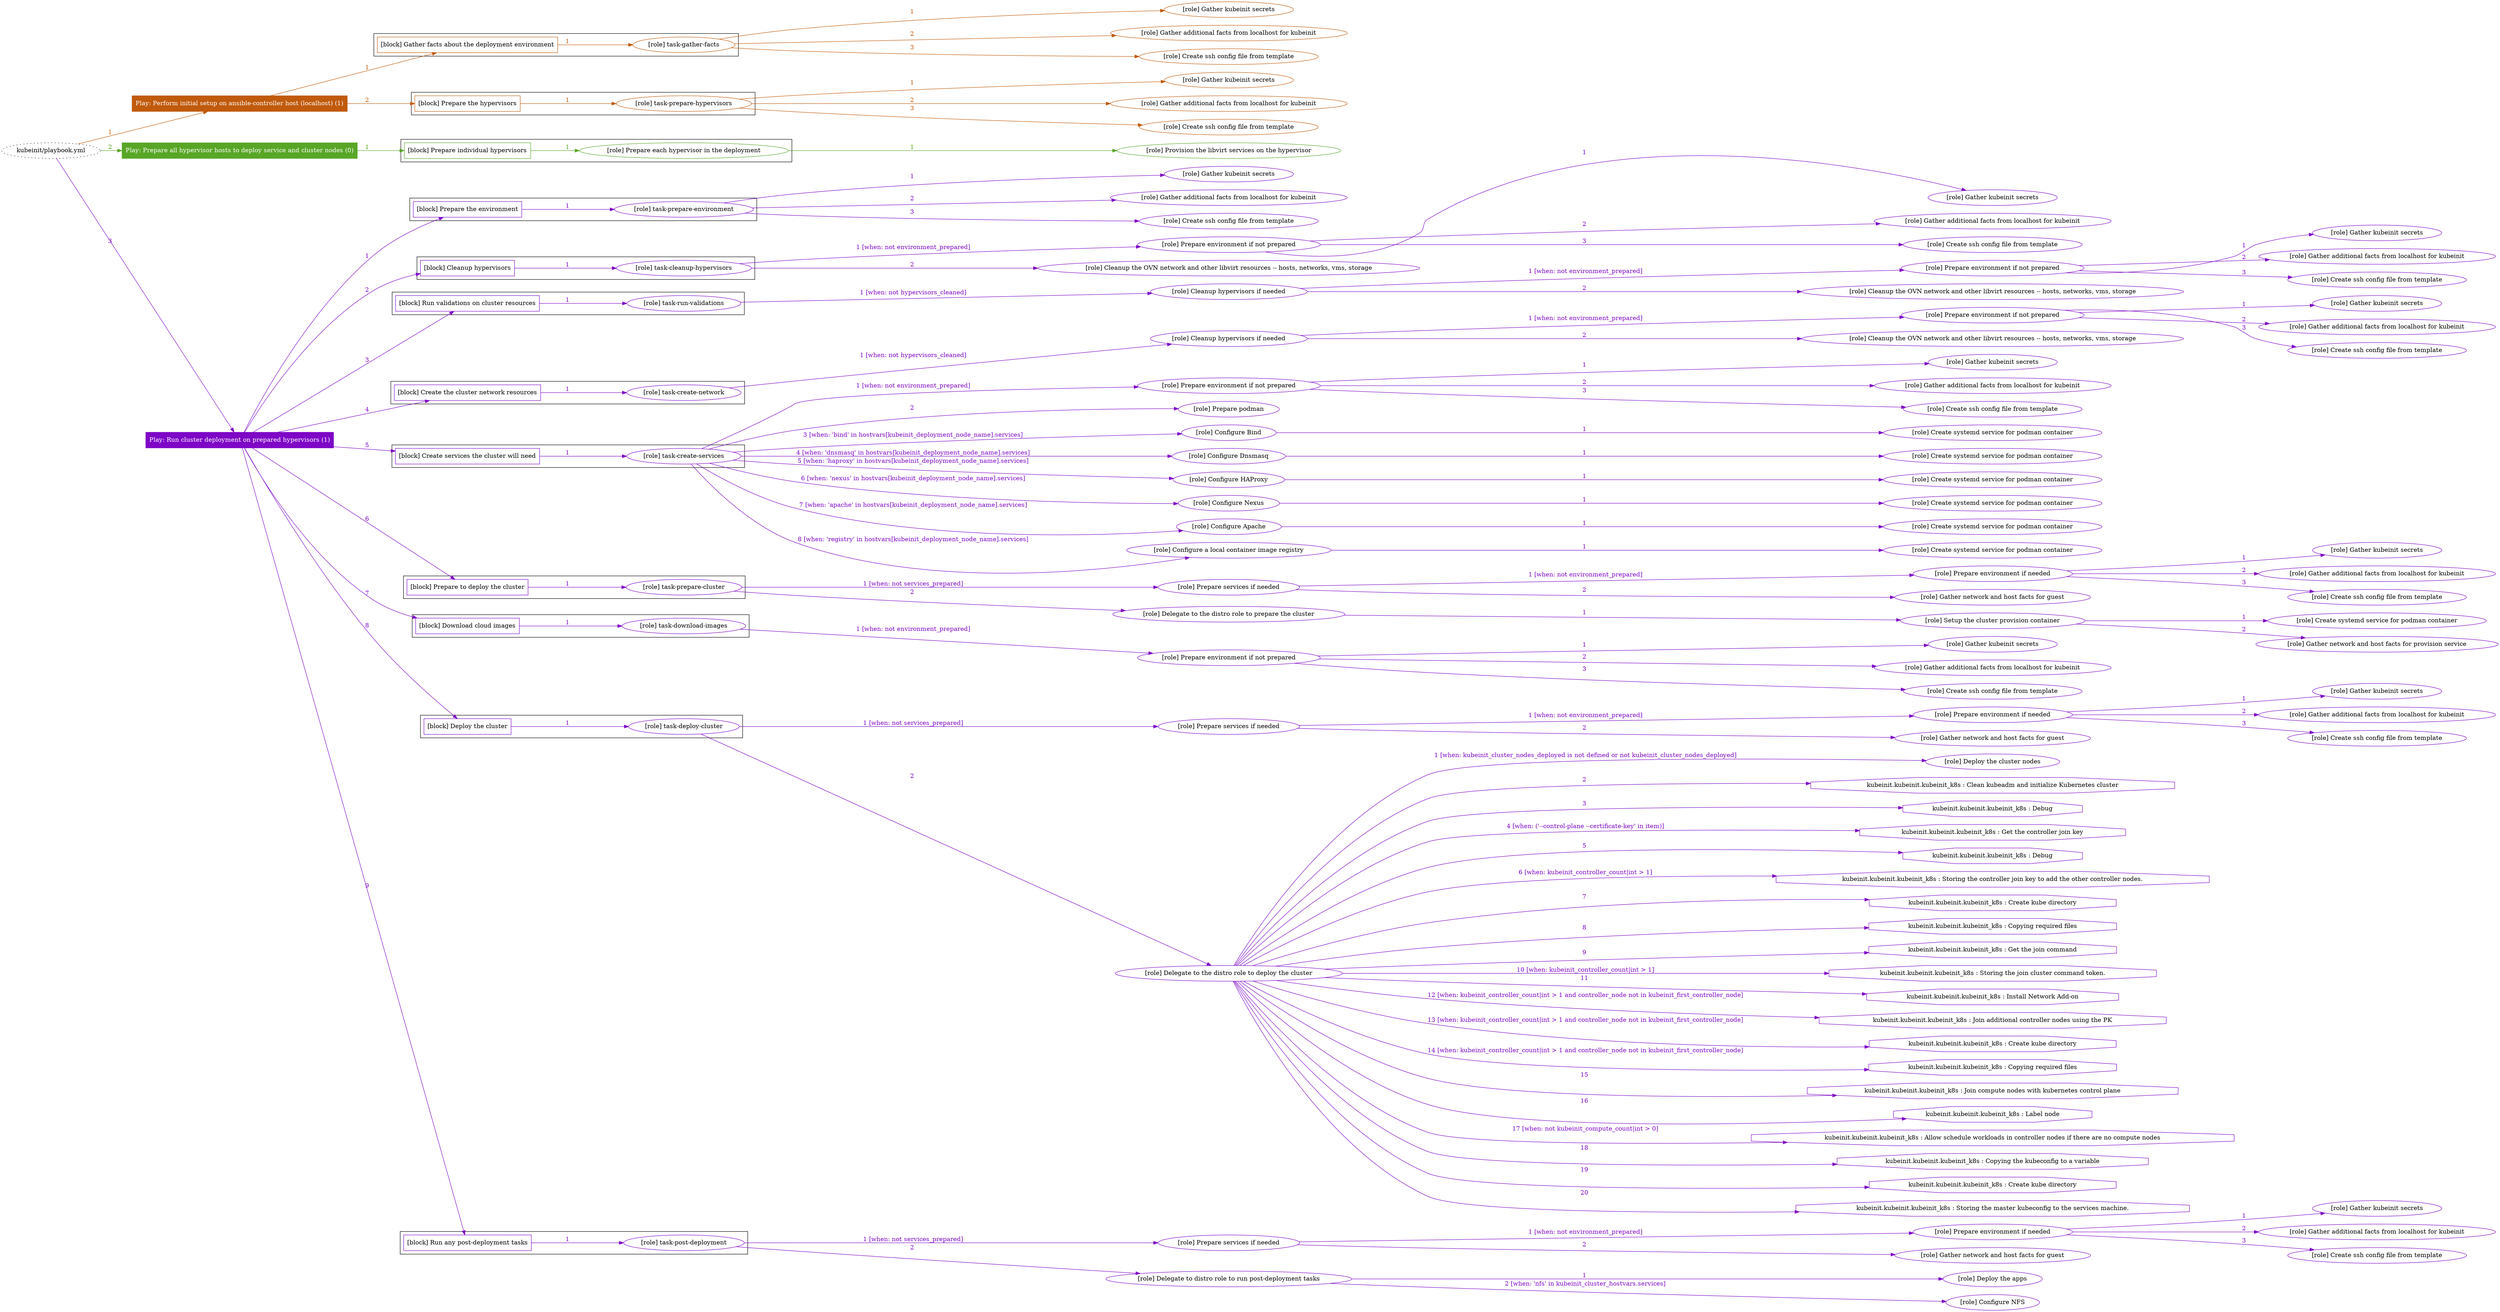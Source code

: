 digraph {
	graph [concentrate=true ordering=in rankdir=LR ratio=fill]
	edge [esep=5 sep=10]
	"kubeinit/playbook.yml" [URL="/home/runner/work/kubeinit/kubeinit/kubeinit/playbook.yml" id=playbook_2a1f2ee9 style=dotted]
	play_9bd5fade [label="Play: Perform initial setup on ansible-controller host (localhost) (1)" URL="/home/runner/work/kubeinit/kubeinit/kubeinit/playbook.yml" color="#c05a0c" fontcolor="#ffffff" id=play_9bd5fade shape=box style=filled tooltip=localhost]
	"kubeinit/playbook.yml" -> play_9bd5fade [label="1 " color="#c05a0c" fontcolor="#c05a0c" id=edge_1d83a72b labeltooltip="1 " tooltip="1 "]
	subgraph "Gather kubeinit secrets" {
		role_1fa1e214 [label="[role] Gather kubeinit secrets" URL="/home/runner/.ansible/collections/ansible_collections/kubeinit/kubeinit/roles/kubeinit_prepare/tasks/gather_kubeinit_facts.yml" color="#c05a0c" id=role_1fa1e214 tooltip="Gather kubeinit secrets"]
	}
	subgraph "Gather additional facts from localhost for kubeinit" {
		role_03d17757 [label="[role] Gather additional facts from localhost for kubeinit" URL="/home/runner/.ansible/collections/ansible_collections/kubeinit/kubeinit/roles/kubeinit_prepare/tasks/gather_kubeinit_facts.yml" color="#c05a0c" id=role_03d17757 tooltip="Gather additional facts from localhost for kubeinit"]
	}
	subgraph "Create ssh config file from template" {
		role_3ecef830 [label="[role] Create ssh config file from template" URL="/home/runner/.ansible/collections/ansible_collections/kubeinit/kubeinit/roles/kubeinit_prepare/tasks/gather_kubeinit_facts.yml" color="#c05a0c" id=role_3ecef830 tooltip="Create ssh config file from template"]
	}
	subgraph "task-gather-facts" {
		role_3de3bbf5 [label="[role] task-gather-facts" URL="/home/runner/work/kubeinit/kubeinit/kubeinit/playbook.yml" color="#c05a0c" id=role_3de3bbf5 tooltip="task-gather-facts"]
		role_3de3bbf5 -> role_1fa1e214 [label="1 " color="#c05a0c" fontcolor="#c05a0c" id=edge_a5e2cdb4 labeltooltip="1 " tooltip="1 "]
		role_3de3bbf5 -> role_03d17757 [label="2 " color="#c05a0c" fontcolor="#c05a0c" id=edge_c7271ce8 labeltooltip="2 " tooltip="2 "]
		role_3de3bbf5 -> role_3ecef830 [label="3 " color="#c05a0c" fontcolor="#c05a0c" id=edge_7dc21023 labeltooltip="3 " tooltip="3 "]
	}
	subgraph "Gather kubeinit secrets" {
		role_0fea644f [label="[role] Gather kubeinit secrets" URL="/home/runner/.ansible/collections/ansible_collections/kubeinit/kubeinit/roles/kubeinit_prepare/tasks/gather_kubeinit_facts.yml" color="#c05a0c" id=role_0fea644f tooltip="Gather kubeinit secrets"]
	}
	subgraph "Gather additional facts from localhost for kubeinit" {
		role_5b9ea718 [label="[role] Gather additional facts from localhost for kubeinit" URL="/home/runner/.ansible/collections/ansible_collections/kubeinit/kubeinit/roles/kubeinit_prepare/tasks/gather_kubeinit_facts.yml" color="#c05a0c" id=role_5b9ea718 tooltip="Gather additional facts from localhost for kubeinit"]
	}
	subgraph "Create ssh config file from template" {
		role_077519b0 [label="[role] Create ssh config file from template" URL="/home/runner/.ansible/collections/ansible_collections/kubeinit/kubeinit/roles/kubeinit_prepare/tasks/gather_kubeinit_facts.yml" color="#c05a0c" id=role_077519b0 tooltip="Create ssh config file from template"]
	}
	subgraph "task-prepare-hypervisors" {
		role_dda2b2b3 [label="[role] task-prepare-hypervisors" URL="/home/runner/work/kubeinit/kubeinit/kubeinit/playbook.yml" color="#c05a0c" id=role_dda2b2b3 tooltip="task-prepare-hypervisors"]
		role_dda2b2b3 -> role_0fea644f [label="1 " color="#c05a0c" fontcolor="#c05a0c" id=edge_45534988 labeltooltip="1 " tooltip="1 "]
		role_dda2b2b3 -> role_5b9ea718 [label="2 " color="#c05a0c" fontcolor="#c05a0c" id=edge_3e6e46ad labeltooltip="2 " tooltip="2 "]
		role_dda2b2b3 -> role_077519b0 [label="3 " color="#c05a0c" fontcolor="#c05a0c" id=edge_2aeeb00a labeltooltip="3 " tooltip="3 "]
	}
	subgraph "Play: Perform initial setup on ansible-controller host (localhost) (1)" {
		play_9bd5fade -> block_119c2556 [label=1 color="#c05a0c" fontcolor="#c05a0c" id=edge_9ceea34a labeltooltip=1 tooltip=1]
		subgraph cluster_block_119c2556 {
			block_119c2556 [label="[block] Gather facts about the deployment environment" URL="/home/runner/work/kubeinit/kubeinit/kubeinit/playbook.yml" color="#c05a0c" id=block_119c2556 labeltooltip="Gather facts about the deployment environment" shape=box tooltip="Gather facts about the deployment environment"]
			block_119c2556 -> role_3de3bbf5 [label="1 " color="#c05a0c" fontcolor="#c05a0c" id=edge_08350b01 labeltooltip="1 " tooltip="1 "]
		}
		play_9bd5fade -> block_4ad9c34f [label=2 color="#c05a0c" fontcolor="#c05a0c" id=edge_3d0c38e9 labeltooltip=2 tooltip=2]
		subgraph cluster_block_4ad9c34f {
			block_4ad9c34f [label="[block] Prepare the hypervisors" URL="/home/runner/work/kubeinit/kubeinit/kubeinit/playbook.yml" color="#c05a0c" id=block_4ad9c34f labeltooltip="Prepare the hypervisors" shape=box tooltip="Prepare the hypervisors"]
			block_4ad9c34f -> role_dda2b2b3 [label="1 " color="#c05a0c" fontcolor="#c05a0c" id=edge_6fc31c6e labeltooltip="1 " tooltip="1 "]
		}
	}
	play_a337f3eb [label="Play: Prepare all hypervisor hosts to deploy service and cluster nodes (0)" URL="/home/runner/work/kubeinit/kubeinit/kubeinit/playbook.yml" color="#58a626" fontcolor="#ffffff" id=play_a337f3eb shape=box style=filled tooltip="Play: Prepare all hypervisor hosts to deploy service and cluster nodes (0)"]
	"kubeinit/playbook.yml" -> play_a337f3eb [label="2 " color="#58a626" fontcolor="#58a626" id=edge_14b5c3cb labeltooltip="2 " tooltip="2 "]
	subgraph "Provision the libvirt services on the hypervisor" {
		role_1e86ca00 [label="[role] Provision the libvirt services on the hypervisor" URL="/home/runner/.ansible/collections/ansible_collections/kubeinit/kubeinit/roles/kubeinit_prepare/tasks/prepare_hypervisor.yml" color="#58a626" id=role_1e86ca00 tooltip="Provision the libvirt services on the hypervisor"]
	}
	subgraph "Prepare each hypervisor in the deployment" {
		role_5b505137 [label="[role] Prepare each hypervisor in the deployment" URL="/home/runner/work/kubeinit/kubeinit/kubeinit/playbook.yml" color="#58a626" id=role_5b505137 tooltip="Prepare each hypervisor in the deployment"]
		role_5b505137 -> role_1e86ca00 [label="1 " color="#58a626" fontcolor="#58a626" id=edge_9523375e labeltooltip="1 " tooltip="1 "]
	}
	subgraph "Play: Prepare all hypervisor hosts to deploy service and cluster nodes (0)" {
		play_a337f3eb -> block_29bedffa [label=1 color="#58a626" fontcolor="#58a626" id=edge_1e802a62 labeltooltip=1 tooltip=1]
		subgraph cluster_block_29bedffa {
			block_29bedffa [label="[block] Prepare individual hypervisors" URL="/home/runner/work/kubeinit/kubeinit/kubeinit/playbook.yml" color="#58a626" id=block_29bedffa labeltooltip="Prepare individual hypervisors" shape=box tooltip="Prepare individual hypervisors"]
			block_29bedffa -> role_5b505137 [label="1 " color="#58a626" fontcolor="#58a626" id=edge_cb9454a1 labeltooltip="1 " tooltip="1 "]
		}
	}
	play_bf5df191 [label="Play: Run cluster deployment on prepared hypervisors (1)" URL="/home/runner/work/kubeinit/kubeinit/kubeinit/playbook.yml" color="#7e06c6" fontcolor="#ffffff" id=play_bf5df191 shape=box style=filled tooltip=localhost]
	"kubeinit/playbook.yml" -> play_bf5df191 [label="3 " color="#7e06c6" fontcolor="#7e06c6" id=edge_c3784556 labeltooltip="3 " tooltip="3 "]
	subgraph "Gather kubeinit secrets" {
		role_93177bf1 [label="[role] Gather kubeinit secrets" URL="/home/runner/.ansible/collections/ansible_collections/kubeinit/kubeinit/roles/kubeinit_prepare/tasks/gather_kubeinit_facts.yml" color="#7e06c6" id=role_93177bf1 tooltip="Gather kubeinit secrets"]
	}
	subgraph "Gather additional facts from localhost for kubeinit" {
		role_bc6d4d46 [label="[role] Gather additional facts from localhost for kubeinit" URL="/home/runner/.ansible/collections/ansible_collections/kubeinit/kubeinit/roles/kubeinit_prepare/tasks/gather_kubeinit_facts.yml" color="#7e06c6" id=role_bc6d4d46 tooltip="Gather additional facts from localhost for kubeinit"]
	}
	subgraph "Create ssh config file from template" {
		role_51293a33 [label="[role] Create ssh config file from template" URL="/home/runner/.ansible/collections/ansible_collections/kubeinit/kubeinit/roles/kubeinit_prepare/tasks/gather_kubeinit_facts.yml" color="#7e06c6" id=role_51293a33 tooltip="Create ssh config file from template"]
	}
	subgraph "task-prepare-environment" {
		role_f32ac036 [label="[role] task-prepare-environment" URL="/home/runner/work/kubeinit/kubeinit/kubeinit/playbook.yml" color="#7e06c6" id=role_f32ac036 tooltip="task-prepare-environment"]
		role_f32ac036 -> role_93177bf1 [label="1 " color="#7e06c6" fontcolor="#7e06c6" id=edge_2cc34424 labeltooltip="1 " tooltip="1 "]
		role_f32ac036 -> role_bc6d4d46 [label="2 " color="#7e06c6" fontcolor="#7e06c6" id=edge_ce1a016f labeltooltip="2 " tooltip="2 "]
		role_f32ac036 -> role_51293a33 [label="3 " color="#7e06c6" fontcolor="#7e06c6" id=edge_2879e99b labeltooltip="3 " tooltip="3 "]
	}
	subgraph "Gather kubeinit secrets" {
		role_3bb51fe7 [label="[role] Gather kubeinit secrets" URL="/home/runner/.ansible/collections/ansible_collections/kubeinit/kubeinit/roles/kubeinit_prepare/tasks/gather_kubeinit_facts.yml" color="#7e06c6" id=role_3bb51fe7 tooltip="Gather kubeinit secrets"]
	}
	subgraph "Gather additional facts from localhost for kubeinit" {
		role_a776b3cb [label="[role] Gather additional facts from localhost for kubeinit" URL="/home/runner/.ansible/collections/ansible_collections/kubeinit/kubeinit/roles/kubeinit_prepare/tasks/gather_kubeinit_facts.yml" color="#7e06c6" id=role_a776b3cb tooltip="Gather additional facts from localhost for kubeinit"]
	}
	subgraph "Create ssh config file from template" {
		role_bff25c19 [label="[role] Create ssh config file from template" URL="/home/runner/.ansible/collections/ansible_collections/kubeinit/kubeinit/roles/kubeinit_prepare/tasks/gather_kubeinit_facts.yml" color="#7e06c6" id=role_bff25c19 tooltip="Create ssh config file from template"]
	}
	subgraph "Prepare environment if not prepared" {
		role_99b6b1b1 [label="[role] Prepare environment if not prepared" URL="/home/runner/.ansible/collections/ansible_collections/kubeinit/kubeinit/roles/kubeinit_prepare/tasks/cleanup_hypervisors.yml" color="#7e06c6" id=role_99b6b1b1 tooltip="Prepare environment if not prepared"]
		role_99b6b1b1 -> role_3bb51fe7 [label="1 " color="#7e06c6" fontcolor="#7e06c6" id=edge_407a0a31 labeltooltip="1 " tooltip="1 "]
		role_99b6b1b1 -> role_a776b3cb [label="2 " color="#7e06c6" fontcolor="#7e06c6" id=edge_1390f27a labeltooltip="2 " tooltip="2 "]
		role_99b6b1b1 -> role_bff25c19 [label="3 " color="#7e06c6" fontcolor="#7e06c6" id=edge_13b5c92c labeltooltip="3 " tooltip="3 "]
	}
	subgraph "Cleanup the OVN network and other libvirt resources -- hosts, networks, vms, storage" {
		role_9238105a [label="[role] Cleanup the OVN network and other libvirt resources -- hosts, networks, vms, storage" URL="/home/runner/.ansible/collections/ansible_collections/kubeinit/kubeinit/roles/kubeinit_prepare/tasks/cleanup_hypervisors.yml" color="#7e06c6" id=role_9238105a tooltip="Cleanup the OVN network and other libvirt resources -- hosts, networks, vms, storage"]
	}
	subgraph "task-cleanup-hypervisors" {
		role_f00f9891 [label="[role] task-cleanup-hypervisors" URL="/home/runner/work/kubeinit/kubeinit/kubeinit/playbook.yml" color="#7e06c6" id=role_f00f9891 tooltip="task-cleanup-hypervisors"]
		role_f00f9891 -> role_99b6b1b1 [label="1 [when: not environment_prepared]" color="#7e06c6" fontcolor="#7e06c6" id=edge_5532f11f labeltooltip="1 [when: not environment_prepared]" tooltip="1 [when: not environment_prepared]"]
		role_f00f9891 -> role_9238105a [label="2 " color="#7e06c6" fontcolor="#7e06c6" id=edge_5d094feb labeltooltip="2 " tooltip="2 "]
	}
	subgraph "Gather kubeinit secrets" {
		role_7c53fedc [label="[role] Gather kubeinit secrets" URL="/home/runner/.ansible/collections/ansible_collections/kubeinit/kubeinit/roles/kubeinit_prepare/tasks/gather_kubeinit_facts.yml" color="#7e06c6" id=role_7c53fedc tooltip="Gather kubeinit secrets"]
	}
	subgraph "Gather additional facts from localhost for kubeinit" {
		role_6df6ce2e [label="[role] Gather additional facts from localhost for kubeinit" URL="/home/runner/.ansible/collections/ansible_collections/kubeinit/kubeinit/roles/kubeinit_prepare/tasks/gather_kubeinit_facts.yml" color="#7e06c6" id=role_6df6ce2e tooltip="Gather additional facts from localhost for kubeinit"]
	}
	subgraph "Create ssh config file from template" {
		role_377e917e [label="[role] Create ssh config file from template" URL="/home/runner/.ansible/collections/ansible_collections/kubeinit/kubeinit/roles/kubeinit_prepare/tasks/gather_kubeinit_facts.yml" color="#7e06c6" id=role_377e917e tooltip="Create ssh config file from template"]
	}
	subgraph "Prepare environment if not prepared" {
		role_6d0e019b [label="[role] Prepare environment if not prepared" URL="/home/runner/.ansible/collections/ansible_collections/kubeinit/kubeinit/roles/kubeinit_prepare/tasks/cleanup_hypervisors.yml" color="#7e06c6" id=role_6d0e019b tooltip="Prepare environment if not prepared"]
		role_6d0e019b -> role_7c53fedc [label="1 " color="#7e06c6" fontcolor="#7e06c6" id=edge_da57049e labeltooltip="1 " tooltip="1 "]
		role_6d0e019b -> role_6df6ce2e [label="2 " color="#7e06c6" fontcolor="#7e06c6" id=edge_647ee6eb labeltooltip="2 " tooltip="2 "]
		role_6d0e019b -> role_377e917e [label="3 " color="#7e06c6" fontcolor="#7e06c6" id=edge_75d06cd0 labeltooltip="3 " tooltip="3 "]
	}
	subgraph "Cleanup the OVN network and other libvirt resources -- hosts, networks, vms, storage" {
		role_b7fb04cc [label="[role] Cleanup the OVN network and other libvirt resources -- hosts, networks, vms, storage" URL="/home/runner/.ansible/collections/ansible_collections/kubeinit/kubeinit/roles/kubeinit_prepare/tasks/cleanup_hypervisors.yml" color="#7e06c6" id=role_b7fb04cc tooltip="Cleanup the OVN network and other libvirt resources -- hosts, networks, vms, storage"]
	}
	subgraph "Cleanup hypervisors if needed" {
		role_88a1f21b [label="[role] Cleanup hypervisors if needed" URL="/home/runner/.ansible/collections/ansible_collections/kubeinit/kubeinit/roles/kubeinit_validations/tasks/main.yml" color="#7e06c6" id=role_88a1f21b tooltip="Cleanup hypervisors if needed"]
		role_88a1f21b -> role_6d0e019b [label="1 [when: not environment_prepared]" color="#7e06c6" fontcolor="#7e06c6" id=edge_2798532a labeltooltip="1 [when: not environment_prepared]" tooltip="1 [when: not environment_prepared]"]
		role_88a1f21b -> role_b7fb04cc [label="2 " color="#7e06c6" fontcolor="#7e06c6" id=edge_06c73270 labeltooltip="2 " tooltip="2 "]
	}
	subgraph "task-run-validations" {
		role_f5b23ca8 [label="[role] task-run-validations" URL="/home/runner/work/kubeinit/kubeinit/kubeinit/playbook.yml" color="#7e06c6" id=role_f5b23ca8 tooltip="task-run-validations"]
		role_f5b23ca8 -> role_88a1f21b [label="1 [when: not hypervisors_cleaned]" color="#7e06c6" fontcolor="#7e06c6" id=edge_911af44b labeltooltip="1 [when: not hypervisors_cleaned]" tooltip="1 [when: not hypervisors_cleaned]"]
	}
	subgraph "Gather kubeinit secrets" {
		role_0fb672f9 [label="[role] Gather kubeinit secrets" URL="/home/runner/.ansible/collections/ansible_collections/kubeinit/kubeinit/roles/kubeinit_prepare/tasks/gather_kubeinit_facts.yml" color="#7e06c6" id=role_0fb672f9 tooltip="Gather kubeinit secrets"]
	}
	subgraph "Gather additional facts from localhost for kubeinit" {
		role_7b95aedc [label="[role] Gather additional facts from localhost for kubeinit" URL="/home/runner/.ansible/collections/ansible_collections/kubeinit/kubeinit/roles/kubeinit_prepare/tasks/gather_kubeinit_facts.yml" color="#7e06c6" id=role_7b95aedc tooltip="Gather additional facts from localhost for kubeinit"]
	}
	subgraph "Create ssh config file from template" {
		role_abf0396c [label="[role] Create ssh config file from template" URL="/home/runner/.ansible/collections/ansible_collections/kubeinit/kubeinit/roles/kubeinit_prepare/tasks/gather_kubeinit_facts.yml" color="#7e06c6" id=role_abf0396c tooltip="Create ssh config file from template"]
	}
	subgraph "Prepare environment if not prepared" {
		role_79489f84 [label="[role] Prepare environment if not prepared" URL="/home/runner/.ansible/collections/ansible_collections/kubeinit/kubeinit/roles/kubeinit_prepare/tasks/cleanup_hypervisors.yml" color="#7e06c6" id=role_79489f84 tooltip="Prepare environment if not prepared"]
		role_79489f84 -> role_0fb672f9 [label="1 " color="#7e06c6" fontcolor="#7e06c6" id=edge_fab70150 labeltooltip="1 " tooltip="1 "]
		role_79489f84 -> role_7b95aedc [label="2 " color="#7e06c6" fontcolor="#7e06c6" id=edge_3ec053c8 labeltooltip="2 " tooltip="2 "]
		role_79489f84 -> role_abf0396c [label="3 " color="#7e06c6" fontcolor="#7e06c6" id=edge_c898aa2d labeltooltip="3 " tooltip="3 "]
	}
	subgraph "Cleanup the OVN network and other libvirt resources -- hosts, networks, vms, storage" {
		role_d50f1087 [label="[role] Cleanup the OVN network and other libvirt resources -- hosts, networks, vms, storage" URL="/home/runner/.ansible/collections/ansible_collections/kubeinit/kubeinit/roles/kubeinit_prepare/tasks/cleanup_hypervisors.yml" color="#7e06c6" id=role_d50f1087 tooltip="Cleanup the OVN network and other libvirt resources -- hosts, networks, vms, storage"]
	}
	subgraph "Cleanup hypervisors if needed" {
		role_afca0a86 [label="[role] Cleanup hypervisors if needed" URL="/home/runner/.ansible/collections/ansible_collections/kubeinit/kubeinit/roles/kubeinit_libvirt/tasks/create_network.yml" color="#7e06c6" id=role_afca0a86 tooltip="Cleanup hypervisors if needed"]
		role_afca0a86 -> role_79489f84 [label="1 [when: not environment_prepared]" color="#7e06c6" fontcolor="#7e06c6" id=edge_aaaf3c22 labeltooltip="1 [when: not environment_prepared]" tooltip="1 [when: not environment_prepared]"]
		role_afca0a86 -> role_d50f1087 [label="2 " color="#7e06c6" fontcolor="#7e06c6" id=edge_bc9bfac1 labeltooltip="2 " tooltip="2 "]
	}
	subgraph "task-create-network" {
		role_30b9be44 [label="[role] task-create-network" URL="/home/runner/work/kubeinit/kubeinit/kubeinit/playbook.yml" color="#7e06c6" id=role_30b9be44 tooltip="task-create-network"]
		role_30b9be44 -> role_afca0a86 [label="1 [when: not hypervisors_cleaned]" color="#7e06c6" fontcolor="#7e06c6" id=edge_c70ea982 labeltooltip="1 [when: not hypervisors_cleaned]" tooltip="1 [when: not hypervisors_cleaned]"]
	}
	subgraph "Gather kubeinit secrets" {
		role_9dcc75c1 [label="[role] Gather kubeinit secrets" URL="/home/runner/.ansible/collections/ansible_collections/kubeinit/kubeinit/roles/kubeinit_prepare/tasks/gather_kubeinit_facts.yml" color="#7e06c6" id=role_9dcc75c1 tooltip="Gather kubeinit secrets"]
	}
	subgraph "Gather additional facts from localhost for kubeinit" {
		role_e79d821b [label="[role] Gather additional facts from localhost for kubeinit" URL="/home/runner/.ansible/collections/ansible_collections/kubeinit/kubeinit/roles/kubeinit_prepare/tasks/gather_kubeinit_facts.yml" color="#7e06c6" id=role_e79d821b tooltip="Gather additional facts from localhost for kubeinit"]
	}
	subgraph "Create ssh config file from template" {
		role_b277f0ad [label="[role] Create ssh config file from template" URL="/home/runner/.ansible/collections/ansible_collections/kubeinit/kubeinit/roles/kubeinit_prepare/tasks/gather_kubeinit_facts.yml" color="#7e06c6" id=role_b277f0ad tooltip="Create ssh config file from template"]
	}
	subgraph "Prepare environment if not prepared" {
		role_8512da28 [label="[role] Prepare environment if not prepared" URL="/home/runner/.ansible/collections/ansible_collections/kubeinit/kubeinit/roles/kubeinit_services/tasks/main.yml" color="#7e06c6" id=role_8512da28 tooltip="Prepare environment if not prepared"]
		role_8512da28 -> role_9dcc75c1 [label="1 " color="#7e06c6" fontcolor="#7e06c6" id=edge_518944be labeltooltip="1 " tooltip="1 "]
		role_8512da28 -> role_e79d821b [label="2 " color="#7e06c6" fontcolor="#7e06c6" id=edge_10d7b0ec labeltooltip="2 " tooltip="2 "]
		role_8512da28 -> role_b277f0ad [label="3 " color="#7e06c6" fontcolor="#7e06c6" id=edge_4d055745 labeltooltip="3 " tooltip="3 "]
	}
	subgraph "Prepare podman" {
		role_e61e84a6 [label="[role] Prepare podman" URL="/home/runner/.ansible/collections/ansible_collections/kubeinit/kubeinit/roles/kubeinit_services/tasks/00_create_service_pod.yml" color="#7e06c6" id=role_e61e84a6 tooltip="Prepare podman"]
	}
	subgraph "Create systemd service for podman container" {
		role_aa9f0bf0 [label="[role] Create systemd service for podman container" URL="/home/runner/.ansible/collections/ansible_collections/kubeinit/kubeinit/roles/kubeinit_bind/tasks/main.yml" color="#7e06c6" id=role_aa9f0bf0 tooltip="Create systemd service for podman container"]
	}
	subgraph "Configure Bind" {
		role_435944b6 [label="[role] Configure Bind" URL="/home/runner/.ansible/collections/ansible_collections/kubeinit/kubeinit/roles/kubeinit_services/tasks/start_services_containers.yml" color="#7e06c6" id=role_435944b6 tooltip="Configure Bind"]
		role_435944b6 -> role_aa9f0bf0 [label="1 " color="#7e06c6" fontcolor="#7e06c6" id=edge_dd286d16 labeltooltip="1 " tooltip="1 "]
	}
	subgraph "Create systemd service for podman container" {
		role_65a56f83 [label="[role] Create systemd service for podman container" URL="/home/runner/.ansible/collections/ansible_collections/kubeinit/kubeinit/roles/kubeinit_dnsmasq/tasks/main.yml" color="#7e06c6" id=role_65a56f83 tooltip="Create systemd service for podman container"]
	}
	subgraph "Configure Dnsmasq" {
		role_2cc6d94f [label="[role] Configure Dnsmasq" URL="/home/runner/.ansible/collections/ansible_collections/kubeinit/kubeinit/roles/kubeinit_services/tasks/start_services_containers.yml" color="#7e06c6" id=role_2cc6d94f tooltip="Configure Dnsmasq"]
		role_2cc6d94f -> role_65a56f83 [label="1 " color="#7e06c6" fontcolor="#7e06c6" id=edge_97c88c5a labeltooltip="1 " tooltip="1 "]
	}
	subgraph "Create systemd service for podman container" {
		role_eb50ee88 [label="[role] Create systemd service for podman container" URL="/home/runner/.ansible/collections/ansible_collections/kubeinit/kubeinit/roles/kubeinit_haproxy/tasks/main.yml" color="#7e06c6" id=role_eb50ee88 tooltip="Create systemd service for podman container"]
	}
	subgraph "Configure HAProxy" {
		role_d45d3863 [label="[role] Configure HAProxy" URL="/home/runner/.ansible/collections/ansible_collections/kubeinit/kubeinit/roles/kubeinit_services/tasks/start_services_containers.yml" color="#7e06c6" id=role_d45d3863 tooltip="Configure HAProxy"]
		role_d45d3863 -> role_eb50ee88 [label="1 " color="#7e06c6" fontcolor="#7e06c6" id=edge_e97b3df1 labeltooltip="1 " tooltip="1 "]
	}
	subgraph "Create systemd service for podman container" {
		role_7d20c36c [label="[role] Create systemd service for podman container" URL="/home/runner/.ansible/collections/ansible_collections/kubeinit/kubeinit/roles/kubeinit_nexus/tasks/main.yml" color="#7e06c6" id=role_7d20c36c tooltip="Create systemd service for podman container"]
	}
	subgraph "Configure Nexus" {
		role_603f1ad2 [label="[role] Configure Nexus" URL="/home/runner/.ansible/collections/ansible_collections/kubeinit/kubeinit/roles/kubeinit_services/tasks/start_services_containers.yml" color="#7e06c6" id=role_603f1ad2 tooltip="Configure Nexus"]
		role_603f1ad2 -> role_7d20c36c [label="1 " color="#7e06c6" fontcolor="#7e06c6" id=edge_f0bb42d8 labeltooltip="1 " tooltip="1 "]
	}
	subgraph "Create systemd service for podman container" {
		role_29882a7c [label="[role] Create systemd service for podman container" URL="/home/runner/.ansible/collections/ansible_collections/kubeinit/kubeinit/roles/kubeinit_apache/tasks/main.yml" color="#7e06c6" id=role_29882a7c tooltip="Create systemd service for podman container"]
	}
	subgraph "Configure Apache" {
		role_f2bce901 [label="[role] Configure Apache" URL="/home/runner/.ansible/collections/ansible_collections/kubeinit/kubeinit/roles/kubeinit_services/tasks/start_services_containers.yml" color="#7e06c6" id=role_f2bce901 tooltip="Configure Apache"]
		role_f2bce901 -> role_29882a7c [label="1 " color="#7e06c6" fontcolor="#7e06c6" id=edge_c2ec0e02 labeltooltip="1 " tooltip="1 "]
	}
	subgraph "Create systemd service for podman container" {
		role_d0f7a4d0 [label="[role] Create systemd service for podman container" URL="/home/runner/.ansible/collections/ansible_collections/kubeinit/kubeinit/roles/kubeinit_registry/tasks/main.yml" color="#7e06c6" id=role_d0f7a4d0 tooltip="Create systemd service for podman container"]
	}
	subgraph "Configure a local container image registry" {
		role_883b8627 [label="[role] Configure a local container image registry" URL="/home/runner/.ansible/collections/ansible_collections/kubeinit/kubeinit/roles/kubeinit_services/tasks/start_services_containers.yml" color="#7e06c6" id=role_883b8627 tooltip="Configure a local container image registry"]
		role_883b8627 -> role_d0f7a4d0 [label="1 " color="#7e06c6" fontcolor="#7e06c6" id=edge_b764d91a labeltooltip="1 " tooltip="1 "]
	}
	subgraph "task-create-services" {
		role_e2a9ab4e [label="[role] task-create-services" URL="/home/runner/work/kubeinit/kubeinit/kubeinit/playbook.yml" color="#7e06c6" id=role_e2a9ab4e tooltip="task-create-services"]
		role_e2a9ab4e -> role_8512da28 [label="1 [when: not environment_prepared]" color="#7e06c6" fontcolor="#7e06c6" id=edge_be513dec labeltooltip="1 [when: not environment_prepared]" tooltip="1 [when: not environment_prepared]"]
		role_e2a9ab4e -> role_e61e84a6 [label="2 " color="#7e06c6" fontcolor="#7e06c6" id=edge_062268d1 labeltooltip="2 " tooltip="2 "]
		role_e2a9ab4e -> role_435944b6 [label="3 [when: 'bind' in hostvars[kubeinit_deployment_node_name].services]" color="#7e06c6" fontcolor="#7e06c6" id=edge_0fe65a2b labeltooltip="3 [when: 'bind' in hostvars[kubeinit_deployment_node_name].services]" tooltip="3 [when: 'bind' in hostvars[kubeinit_deployment_node_name].services]"]
		role_e2a9ab4e -> role_2cc6d94f [label="4 [when: 'dnsmasq' in hostvars[kubeinit_deployment_node_name].services]" color="#7e06c6" fontcolor="#7e06c6" id=edge_2bfa1632 labeltooltip="4 [when: 'dnsmasq' in hostvars[kubeinit_deployment_node_name].services]" tooltip="4 [when: 'dnsmasq' in hostvars[kubeinit_deployment_node_name].services]"]
		role_e2a9ab4e -> role_d45d3863 [label="5 [when: 'haproxy' in hostvars[kubeinit_deployment_node_name].services]" color="#7e06c6" fontcolor="#7e06c6" id=edge_57f6c304 labeltooltip="5 [when: 'haproxy' in hostvars[kubeinit_deployment_node_name].services]" tooltip="5 [when: 'haproxy' in hostvars[kubeinit_deployment_node_name].services]"]
		role_e2a9ab4e -> role_603f1ad2 [label="6 [when: 'nexus' in hostvars[kubeinit_deployment_node_name].services]" color="#7e06c6" fontcolor="#7e06c6" id=edge_0154f1bf labeltooltip="6 [when: 'nexus' in hostvars[kubeinit_deployment_node_name].services]" tooltip="6 [when: 'nexus' in hostvars[kubeinit_deployment_node_name].services]"]
		role_e2a9ab4e -> role_f2bce901 [label="7 [when: 'apache' in hostvars[kubeinit_deployment_node_name].services]" color="#7e06c6" fontcolor="#7e06c6" id=edge_adacfb2a labeltooltip="7 [when: 'apache' in hostvars[kubeinit_deployment_node_name].services]" tooltip="7 [when: 'apache' in hostvars[kubeinit_deployment_node_name].services]"]
		role_e2a9ab4e -> role_883b8627 [label="8 [when: 'registry' in hostvars[kubeinit_deployment_node_name].services]" color="#7e06c6" fontcolor="#7e06c6" id=edge_e78e8af3 labeltooltip="8 [when: 'registry' in hostvars[kubeinit_deployment_node_name].services]" tooltip="8 [when: 'registry' in hostvars[kubeinit_deployment_node_name].services]"]
	}
	subgraph "Gather kubeinit secrets" {
		role_d3b06756 [label="[role] Gather kubeinit secrets" URL="/home/runner/.ansible/collections/ansible_collections/kubeinit/kubeinit/roles/kubeinit_prepare/tasks/gather_kubeinit_facts.yml" color="#7e06c6" id=role_d3b06756 tooltip="Gather kubeinit secrets"]
	}
	subgraph "Gather additional facts from localhost for kubeinit" {
		role_c6f12bd2 [label="[role] Gather additional facts from localhost for kubeinit" URL="/home/runner/.ansible/collections/ansible_collections/kubeinit/kubeinit/roles/kubeinit_prepare/tasks/gather_kubeinit_facts.yml" color="#7e06c6" id=role_c6f12bd2 tooltip="Gather additional facts from localhost for kubeinit"]
	}
	subgraph "Create ssh config file from template" {
		role_fb848e6e [label="[role] Create ssh config file from template" URL="/home/runner/.ansible/collections/ansible_collections/kubeinit/kubeinit/roles/kubeinit_prepare/tasks/gather_kubeinit_facts.yml" color="#7e06c6" id=role_fb848e6e tooltip="Create ssh config file from template"]
	}
	subgraph "Prepare environment if needed" {
		role_fff89bf4 [label="[role] Prepare environment if needed" URL="/home/runner/.ansible/collections/ansible_collections/kubeinit/kubeinit/roles/kubeinit_services/tasks/prepare_services.yml" color="#7e06c6" id=role_fff89bf4 tooltip="Prepare environment if needed"]
		role_fff89bf4 -> role_d3b06756 [label="1 " color="#7e06c6" fontcolor="#7e06c6" id=edge_4c3eeb2e labeltooltip="1 " tooltip="1 "]
		role_fff89bf4 -> role_c6f12bd2 [label="2 " color="#7e06c6" fontcolor="#7e06c6" id=edge_232b55c5 labeltooltip="2 " tooltip="2 "]
		role_fff89bf4 -> role_fb848e6e [label="3 " color="#7e06c6" fontcolor="#7e06c6" id=edge_6dccdd89 labeltooltip="3 " tooltip="3 "]
	}
	subgraph "Gather network and host facts for guest" {
		role_80d50702 [label="[role] Gather network and host facts for guest" URL="/home/runner/.ansible/collections/ansible_collections/kubeinit/kubeinit/roles/kubeinit_services/tasks/prepare_services.yml" color="#7e06c6" id=role_80d50702 tooltip="Gather network and host facts for guest"]
	}
	subgraph "Prepare services if needed" {
		role_d410c628 [label="[role] Prepare services if needed" URL="/home/runner/.ansible/collections/ansible_collections/kubeinit/kubeinit/roles/kubeinit_prepare/tasks/prepare_cluster.yml" color="#7e06c6" id=role_d410c628 tooltip="Prepare services if needed"]
		role_d410c628 -> role_fff89bf4 [label="1 [when: not environment_prepared]" color="#7e06c6" fontcolor="#7e06c6" id=edge_92da5056 labeltooltip="1 [when: not environment_prepared]" tooltip="1 [when: not environment_prepared]"]
		role_d410c628 -> role_80d50702 [label="2 " color="#7e06c6" fontcolor="#7e06c6" id=edge_605c0847 labeltooltip="2 " tooltip="2 "]
	}
	subgraph "Create systemd service for podman container" {
		role_f5ecdd85 [label="[role] Create systemd service for podman container" URL="/home/runner/.ansible/collections/ansible_collections/kubeinit/kubeinit/roles/kubeinit_services/tasks/create_provision_container.yml" color="#7e06c6" id=role_f5ecdd85 tooltip="Create systemd service for podman container"]
	}
	subgraph "Gather network and host facts for provision service" {
		role_1b220d2f [label="[role] Gather network and host facts for provision service" URL="/home/runner/.ansible/collections/ansible_collections/kubeinit/kubeinit/roles/kubeinit_services/tasks/create_provision_container.yml" color="#7e06c6" id=role_1b220d2f tooltip="Gather network and host facts for provision service"]
	}
	subgraph "Setup the cluster provision container" {
		role_fa5e6877 [label="[role] Setup the cluster provision container" URL="/home/runner/.ansible/collections/ansible_collections/kubeinit/kubeinit/roles/kubeinit_k8s/tasks/prepare_cluster.yml" color="#7e06c6" id=role_fa5e6877 tooltip="Setup the cluster provision container"]
		role_fa5e6877 -> role_f5ecdd85 [label="1 " color="#7e06c6" fontcolor="#7e06c6" id=edge_39aa27d0 labeltooltip="1 " tooltip="1 "]
		role_fa5e6877 -> role_1b220d2f [label="2 " color="#7e06c6" fontcolor="#7e06c6" id=edge_924ee9fb labeltooltip="2 " tooltip="2 "]
	}
	subgraph "Delegate to the distro role to prepare the cluster" {
		role_db85df86 [label="[role] Delegate to the distro role to prepare the cluster" URL="/home/runner/.ansible/collections/ansible_collections/kubeinit/kubeinit/roles/kubeinit_prepare/tasks/prepare_cluster.yml" color="#7e06c6" id=role_db85df86 tooltip="Delegate to the distro role to prepare the cluster"]
		role_db85df86 -> role_fa5e6877 [label="1 " color="#7e06c6" fontcolor="#7e06c6" id=edge_710adc87 labeltooltip="1 " tooltip="1 "]
	}
	subgraph "task-prepare-cluster" {
		role_144a1f21 [label="[role] task-prepare-cluster" URL="/home/runner/work/kubeinit/kubeinit/kubeinit/playbook.yml" color="#7e06c6" id=role_144a1f21 tooltip="task-prepare-cluster"]
		role_144a1f21 -> role_d410c628 [label="1 [when: not services_prepared]" color="#7e06c6" fontcolor="#7e06c6" id=edge_4fdb40ab labeltooltip="1 [when: not services_prepared]" tooltip="1 [when: not services_prepared]"]
		role_144a1f21 -> role_db85df86 [label="2 " color="#7e06c6" fontcolor="#7e06c6" id=edge_31527853 labeltooltip="2 " tooltip="2 "]
	}
	subgraph "Gather kubeinit secrets" {
		role_9363e417 [label="[role] Gather kubeinit secrets" URL="/home/runner/.ansible/collections/ansible_collections/kubeinit/kubeinit/roles/kubeinit_prepare/tasks/gather_kubeinit_facts.yml" color="#7e06c6" id=role_9363e417 tooltip="Gather kubeinit secrets"]
	}
	subgraph "Gather additional facts from localhost for kubeinit" {
		role_43ab646a [label="[role] Gather additional facts from localhost for kubeinit" URL="/home/runner/.ansible/collections/ansible_collections/kubeinit/kubeinit/roles/kubeinit_prepare/tasks/gather_kubeinit_facts.yml" color="#7e06c6" id=role_43ab646a tooltip="Gather additional facts from localhost for kubeinit"]
	}
	subgraph "Create ssh config file from template" {
		role_5ce70444 [label="[role] Create ssh config file from template" URL="/home/runner/.ansible/collections/ansible_collections/kubeinit/kubeinit/roles/kubeinit_prepare/tasks/gather_kubeinit_facts.yml" color="#7e06c6" id=role_5ce70444 tooltip="Create ssh config file from template"]
	}
	subgraph "Prepare environment if not prepared" {
		role_a1028dc3 [label="[role] Prepare environment if not prepared" URL="/home/runner/.ansible/collections/ansible_collections/kubeinit/kubeinit/roles/kubeinit_libvirt/tasks/download_cloud_images.yml" color="#7e06c6" id=role_a1028dc3 tooltip="Prepare environment if not prepared"]
		role_a1028dc3 -> role_9363e417 [label="1 " color="#7e06c6" fontcolor="#7e06c6" id=edge_85c619e4 labeltooltip="1 " tooltip="1 "]
		role_a1028dc3 -> role_43ab646a [label="2 " color="#7e06c6" fontcolor="#7e06c6" id=edge_993d820f labeltooltip="2 " tooltip="2 "]
		role_a1028dc3 -> role_5ce70444 [label="3 " color="#7e06c6" fontcolor="#7e06c6" id=edge_08f08b14 labeltooltip="3 " tooltip="3 "]
	}
	subgraph "task-download-images" {
		role_158fa941 [label="[role] task-download-images" URL="/home/runner/work/kubeinit/kubeinit/kubeinit/playbook.yml" color="#7e06c6" id=role_158fa941 tooltip="task-download-images"]
		role_158fa941 -> role_a1028dc3 [label="1 [when: not environment_prepared]" color="#7e06c6" fontcolor="#7e06c6" id=edge_8e7ec446 labeltooltip="1 [when: not environment_prepared]" tooltip="1 [when: not environment_prepared]"]
	}
	subgraph "Gather kubeinit secrets" {
		role_26d14017 [label="[role] Gather kubeinit secrets" URL="/home/runner/.ansible/collections/ansible_collections/kubeinit/kubeinit/roles/kubeinit_prepare/tasks/gather_kubeinit_facts.yml" color="#7e06c6" id=role_26d14017 tooltip="Gather kubeinit secrets"]
	}
	subgraph "Gather additional facts from localhost for kubeinit" {
		role_235ae8a3 [label="[role] Gather additional facts from localhost for kubeinit" URL="/home/runner/.ansible/collections/ansible_collections/kubeinit/kubeinit/roles/kubeinit_prepare/tasks/gather_kubeinit_facts.yml" color="#7e06c6" id=role_235ae8a3 tooltip="Gather additional facts from localhost for kubeinit"]
	}
	subgraph "Create ssh config file from template" {
		role_af80b6e2 [label="[role] Create ssh config file from template" URL="/home/runner/.ansible/collections/ansible_collections/kubeinit/kubeinit/roles/kubeinit_prepare/tasks/gather_kubeinit_facts.yml" color="#7e06c6" id=role_af80b6e2 tooltip="Create ssh config file from template"]
	}
	subgraph "Prepare environment if needed" {
		role_6732036f [label="[role] Prepare environment if needed" URL="/home/runner/.ansible/collections/ansible_collections/kubeinit/kubeinit/roles/kubeinit_services/tasks/prepare_services.yml" color="#7e06c6" id=role_6732036f tooltip="Prepare environment if needed"]
		role_6732036f -> role_26d14017 [label="1 " color="#7e06c6" fontcolor="#7e06c6" id=edge_22ec90e2 labeltooltip="1 " tooltip="1 "]
		role_6732036f -> role_235ae8a3 [label="2 " color="#7e06c6" fontcolor="#7e06c6" id=edge_37654285 labeltooltip="2 " tooltip="2 "]
		role_6732036f -> role_af80b6e2 [label="3 " color="#7e06c6" fontcolor="#7e06c6" id=edge_95efd419 labeltooltip="3 " tooltip="3 "]
	}
	subgraph "Gather network and host facts for guest" {
		role_42569897 [label="[role] Gather network and host facts for guest" URL="/home/runner/.ansible/collections/ansible_collections/kubeinit/kubeinit/roles/kubeinit_services/tasks/prepare_services.yml" color="#7e06c6" id=role_42569897 tooltip="Gather network and host facts for guest"]
	}
	subgraph "Prepare services if needed" {
		role_6056ca16 [label="[role] Prepare services if needed" URL="/home/runner/.ansible/collections/ansible_collections/kubeinit/kubeinit/roles/kubeinit_prepare/tasks/deploy_cluster.yml" color="#7e06c6" id=role_6056ca16 tooltip="Prepare services if needed"]
		role_6056ca16 -> role_6732036f [label="1 [when: not environment_prepared]" color="#7e06c6" fontcolor="#7e06c6" id=edge_cc1a0817 labeltooltip="1 [when: not environment_prepared]" tooltip="1 [when: not environment_prepared]"]
		role_6056ca16 -> role_42569897 [label="2 " color="#7e06c6" fontcolor="#7e06c6" id=edge_38d449e4 labeltooltip="2 " tooltip="2 "]
	}
	subgraph "Deploy the cluster nodes" {
		role_aa8fc9e2 [label="[role] Deploy the cluster nodes" URL="/home/runner/.ansible/collections/ansible_collections/kubeinit/kubeinit/roles/kubeinit_k8s/tasks/main.yml" color="#7e06c6" id=role_aa8fc9e2 tooltip="Deploy the cluster nodes"]
	}
	subgraph "Delegate to the distro role to deploy the cluster" {
		role_3c856b60 [label="[role] Delegate to the distro role to deploy the cluster" URL="/home/runner/.ansible/collections/ansible_collections/kubeinit/kubeinit/roles/kubeinit_prepare/tasks/deploy_cluster.yml" color="#7e06c6" id=role_3c856b60 tooltip="Delegate to the distro role to deploy the cluster"]
		role_3c856b60 -> role_aa8fc9e2 [label="1 [when: kubeinit_cluster_nodes_deployed is not defined or not kubeinit_cluster_nodes_deployed]" color="#7e06c6" fontcolor="#7e06c6" id=edge_1970884a labeltooltip="1 [when: kubeinit_cluster_nodes_deployed is not defined or not kubeinit_cluster_nodes_deployed]" tooltip="1 [when: kubeinit_cluster_nodes_deployed is not defined or not kubeinit_cluster_nodes_deployed]"]
		task_bc14d2d9 [label="kubeinit.kubeinit.kubeinit_k8s : Clean kubeadm and initialize Kubernetes cluster" URL="/home/runner/.ansible/collections/ansible_collections/kubeinit/kubeinit/roles/kubeinit_k8s/tasks/main.yml" color="#7e06c6" id=task_bc14d2d9 shape=octagon tooltip="kubeinit.kubeinit.kubeinit_k8s : Clean kubeadm and initialize Kubernetes cluster"]
		role_3c856b60 -> task_bc14d2d9 [label="2 " color="#7e06c6" fontcolor="#7e06c6" id=edge_4ace7853 labeltooltip="2 " tooltip="2 "]
		task_12ba10a2 [label="kubeinit.kubeinit.kubeinit_k8s : Debug" URL="/home/runner/.ansible/collections/ansible_collections/kubeinit/kubeinit/roles/kubeinit_k8s/tasks/main.yml" color="#7e06c6" id=task_12ba10a2 shape=octagon tooltip="kubeinit.kubeinit.kubeinit_k8s : Debug"]
		role_3c856b60 -> task_12ba10a2 [label="3 " color="#7e06c6" fontcolor="#7e06c6" id=edge_50be1076 labeltooltip="3 " tooltip="3 "]
		task_8a67fd96 [label="kubeinit.kubeinit.kubeinit_k8s : Get the controller join key" URL="/home/runner/.ansible/collections/ansible_collections/kubeinit/kubeinit/roles/kubeinit_k8s/tasks/main.yml" color="#7e06c6" id=task_8a67fd96 shape=octagon tooltip="kubeinit.kubeinit.kubeinit_k8s : Get the controller join key"]
		role_3c856b60 -> task_8a67fd96 [label="4 [when: ('--control-plane --certificate-key' in item)]" color="#7e06c6" fontcolor="#7e06c6" id=edge_1cc0de25 labeltooltip="4 [when: ('--control-plane --certificate-key' in item)]" tooltip="4 [when: ('--control-plane --certificate-key' in item)]"]
		task_52f8bbf7 [label="kubeinit.kubeinit.kubeinit_k8s : Debug" URL="/home/runner/.ansible/collections/ansible_collections/kubeinit/kubeinit/roles/kubeinit_k8s/tasks/main.yml" color="#7e06c6" id=task_52f8bbf7 shape=octagon tooltip="kubeinit.kubeinit.kubeinit_k8s : Debug"]
		role_3c856b60 -> task_52f8bbf7 [label="5 " color="#7e06c6" fontcolor="#7e06c6" id=edge_79773bf8 labeltooltip="5 " tooltip="5 "]
		task_781f6b28 [label="kubeinit.kubeinit.kubeinit_k8s : Storing the controller join key to add the other controller nodes." URL="/home/runner/.ansible/collections/ansible_collections/kubeinit/kubeinit/roles/kubeinit_k8s/tasks/main.yml" color="#7e06c6" id=task_781f6b28 shape=octagon tooltip="kubeinit.kubeinit.kubeinit_k8s : Storing the controller join key to add the other controller nodes."]
		role_3c856b60 -> task_781f6b28 [label="6 [when: kubeinit_controller_count|int > 1]" color="#7e06c6" fontcolor="#7e06c6" id=edge_0973ecda labeltooltip="6 [when: kubeinit_controller_count|int > 1]" tooltip="6 [when: kubeinit_controller_count|int > 1]"]
		task_f2aa0757 [label="kubeinit.kubeinit.kubeinit_k8s : Create kube directory" URL="/home/runner/.ansible/collections/ansible_collections/kubeinit/kubeinit/roles/kubeinit_k8s/tasks/main.yml" color="#7e06c6" id=task_f2aa0757 shape=octagon tooltip="kubeinit.kubeinit.kubeinit_k8s : Create kube directory"]
		role_3c856b60 -> task_f2aa0757 [label="7 " color="#7e06c6" fontcolor="#7e06c6" id=edge_448dd61f labeltooltip="7 " tooltip="7 "]
		task_4682ea02 [label="kubeinit.kubeinit.kubeinit_k8s : Copying required files" URL="/home/runner/.ansible/collections/ansible_collections/kubeinit/kubeinit/roles/kubeinit_k8s/tasks/main.yml" color="#7e06c6" id=task_4682ea02 shape=octagon tooltip="kubeinit.kubeinit.kubeinit_k8s : Copying required files"]
		role_3c856b60 -> task_4682ea02 [label="8 " color="#7e06c6" fontcolor="#7e06c6" id=edge_ff9339e6 labeltooltip="8 " tooltip="8 "]
		task_a11be175 [label="kubeinit.kubeinit.kubeinit_k8s : Get the join command" URL="/home/runner/.ansible/collections/ansible_collections/kubeinit/kubeinit/roles/kubeinit_k8s/tasks/main.yml" color="#7e06c6" id=task_a11be175 shape=octagon tooltip="kubeinit.kubeinit.kubeinit_k8s : Get the join command"]
		role_3c856b60 -> task_a11be175 [label="9 " color="#7e06c6" fontcolor="#7e06c6" id=edge_a4fd3efa labeltooltip="9 " tooltip="9 "]
		task_980526cb [label="kubeinit.kubeinit.kubeinit_k8s : Storing the join cluster command token." URL="/home/runner/.ansible/collections/ansible_collections/kubeinit/kubeinit/roles/kubeinit_k8s/tasks/main.yml" color="#7e06c6" id=task_980526cb shape=octagon tooltip="kubeinit.kubeinit.kubeinit_k8s : Storing the join cluster command token."]
		role_3c856b60 -> task_980526cb [label="10 [when: kubeinit_controller_count|int > 1]" color="#7e06c6" fontcolor="#7e06c6" id=edge_b4802182 labeltooltip="10 [when: kubeinit_controller_count|int > 1]" tooltip="10 [when: kubeinit_controller_count|int > 1]"]
		task_22cbb264 [label="kubeinit.kubeinit.kubeinit_k8s : Install Network Add-on" URL="/home/runner/.ansible/collections/ansible_collections/kubeinit/kubeinit/roles/kubeinit_k8s/tasks/main.yml" color="#7e06c6" id=task_22cbb264 shape=octagon tooltip="kubeinit.kubeinit.kubeinit_k8s : Install Network Add-on"]
		role_3c856b60 -> task_22cbb264 [label="11 " color="#7e06c6" fontcolor="#7e06c6" id=edge_1e1e5146 labeltooltip="11 " tooltip="11 "]
		task_6a64ca34 [label="kubeinit.kubeinit.kubeinit_k8s : Join additional controller nodes using the PK" URL="/home/runner/.ansible/collections/ansible_collections/kubeinit/kubeinit/roles/kubeinit_k8s/tasks/main.yml" color="#7e06c6" id=task_6a64ca34 shape=octagon tooltip="kubeinit.kubeinit.kubeinit_k8s : Join additional controller nodes using the PK"]
		role_3c856b60 -> task_6a64ca34 [label="12 [when: kubeinit_controller_count|int > 1 and controller_node not in kubeinit_first_controller_node]" color="#7e06c6" fontcolor="#7e06c6" id=edge_b2652b2d labeltooltip="12 [when: kubeinit_controller_count|int > 1 and controller_node not in kubeinit_first_controller_node]" tooltip="12 [when: kubeinit_controller_count|int > 1 and controller_node not in kubeinit_first_controller_node]"]
		task_034cc25d [label="kubeinit.kubeinit.kubeinit_k8s : Create kube directory" URL="/home/runner/.ansible/collections/ansible_collections/kubeinit/kubeinit/roles/kubeinit_k8s/tasks/main.yml" color="#7e06c6" id=task_034cc25d shape=octagon tooltip="kubeinit.kubeinit.kubeinit_k8s : Create kube directory"]
		role_3c856b60 -> task_034cc25d [label="13 [when: kubeinit_controller_count|int > 1 and controller_node not in kubeinit_first_controller_node]" color="#7e06c6" fontcolor="#7e06c6" id=edge_e9e00cf7 labeltooltip="13 [when: kubeinit_controller_count|int > 1 and controller_node not in kubeinit_first_controller_node]" tooltip="13 [when: kubeinit_controller_count|int > 1 and controller_node not in kubeinit_first_controller_node]"]
		task_ee5a8650 [label="kubeinit.kubeinit.kubeinit_k8s : Copying required files" URL="/home/runner/.ansible/collections/ansible_collections/kubeinit/kubeinit/roles/kubeinit_k8s/tasks/main.yml" color="#7e06c6" id=task_ee5a8650 shape=octagon tooltip="kubeinit.kubeinit.kubeinit_k8s : Copying required files"]
		role_3c856b60 -> task_ee5a8650 [label="14 [when: kubeinit_controller_count|int > 1 and controller_node not in kubeinit_first_controller_node]" color="#7e06c6" fontcolor="#7e06c6" id=edge_01e25f4c labeltooltip="14 [when: kubeinit_controller_count|int > 1 and controller_node not in kubeinit_first_controller_node]" tooltip="14 [when: kubeinit_controller_count|int > 1 and controller_node not in kubeinit_first_controller_node]"]
		task_3c9ff627 [label="kubeinit.kubeinit.kubeinit_k8s : Join compute nodes with kubernetes control plane" URL="/home/runner/.ansible/collections/ansible_collections/kubeinit/kubeinit/roles/kubeinit_k8s/tasks/main.yml" color="#7e06c6" id=task_3c9ff627 shape=octagon tooltip="kubeinit.kubeinit.kubeinit_k8s : Join compute nodes with kubernetes control plane"]
		role_3c856b60 -> task_3c9ff627 [label="15 " color="#7e06c6" fontcolor="#7e06c6" id=edge_36073fad labeltooltip="15 " tooltip="15 "]
		task_87d75332 [label="kubeinit.kubeinit.kubeinit_k8s : Label node" URL="/home/runner/.ansible/collections/ansible_collections/kubeinit/kubeinit/roles/kubeinit_k8s/tasks/main.yml" color="#7e06c6" id=task_87d75332 shape=octagon tooltip="kubeinit.kubeinit.kubeinit_k8s : Label node"]
		role_3c856b60 -> task_87d75332 [label="16 " color="#7e06c6" fontcolor="#7e06c6" id=edge_76ac01fb labeltooltip="16 " tooltip="16 "]
		task_64fd7b8f [label="kubeinit.kubeinit.kubeinit_k8s : Allow schedule workloads in controller nodes if there are no compute nodes" URL="/home/runner/.ansible/collections/ansible_collections/kubeinit/kubeinit/roles/kubeinit_k8s/tasks/main.yml" color="#7e06c6" id=task_64fd7b8f shape=octagon tooltip="kubeinit.kubeinit.kubeinit_k8s : Allow schedule workloads in controller nodes if there are no compute nodes"]
		role_3c856b60 -> task_64fd7b8f [label="17 [when: not kubeinit_compute_count|int > 0]" color="#7e06c6" fontcolor="#7e06c6" id=edge_213351e2 labeltooltip="17 [when: not kubeinit_compute_count|int > 0]" tooltip="17 [when: not kubeinit_compute_count|int > 0]"]
		task_ded98899 [label="kubeinit.kubeinit.kubeinit_k8s : Copying the kubeconfig to a variable" URL="/home/runner/.ansible/collections/ansible_collections/kubeinit/kubeinit/roles/kubeinit_k8s/tasks/main.yml" color="#7e06c6" id=task_ded98899 shape=octagon tooltip="kubeinit.kubeinit.kubeinit_k8s : Copying the kubeconfig to a variable"]
		role_3c856b60 -> task_ded98899 [label="18 " color="#7e06c6" fontcolor="#7e06c6" id=edge_952d82c1 labeltooltip="18 " tooltip="18 "]
		task_fc802d2a [label="kubeinit.kubeinit.kubeinit_k8s : Create kube directory" URL="/home/runner/.ansible/collections/ansible_collections/kubeinit/kubeinit/roles/kubeinit_k8s/tasks/main.yml" color="#7e06c6" id=task_fc802d2a shape=octagon tooltip="kubeinit.kubeinit.kubeinit_k8s : Create kube directory"]
		role_3c856b60 -> task_fc802d2a [label="19 " color="#7e06c6" fontcolor="#7e06c6" id=edge_e1d22a03 labeltooltip="19 " tooltip="19 "]
		task_8d8ad714 [label="kubeinit.kubeinit.kubeinit_k8s : Storing the master kubeconfig to the services machine." URL="/home/runner/.ansible/collections/ansible_collections/kubeinit/kubeinit/roles/kubeinit_k8s/tasks/main.yml" color="#7e06c6" id=task_8d8ad714 shape=octagon tooltip="kubeinit.kubeinit.kubeinit_k8s : Storing the master kubeconfig to the services machine."]
		role_3c856b60 -> task_8d8ad714 [label="20 " color="#7e06c6" fontcolor="#7e06c6" id=edge_eba192bc labeltooltip="20 " tooltip="20 "]
	}
	subgraph "task-deploy-cluster" {
		role_63911f5e [label="[role] task-deploy-cluster" URL="/home/runner/work/kubeinit/kubeinit/kubeinit/playbook.yml" color="#7e06c6" id=role_63911f5e tooltip="task-deploy-cluster"]
		role_63911f5e -> role_6056ca16 [label="1 [when: not services_prepared]" color="#7e06c6" fontcolor="#7e06c6" id=edge_cb22fa91 labeltooltip="1 [when: not services_prepared]" tooltip="1 [when: not services_prepared]"]
		role_63911f5e -> role_3c856b60 [label="2 " color="#7e06c6" fontcolor="#7e06c6" id=edge_0abe337d labeltooltip="2 " tooltip="2 "]
	}
	subgraph "Gather kubeinit secrets" {
		role_af79fe9b [label="[role] Gather kubeinit secrets" URL="/home/runner/.ansible/collections/ansible_collections/kubeinit/kubeinit/roles/kubeinit_prepare/tasks/gather_kubeinit_facts.yml" color="#7e06c6" id=role_af79fe9b tooltip="Gather kubeinit secrets"]
	}
	subgraph "Gather additional facts from localhost for kubeinit" {
		role_f82b4c91 [label="[role] Gather additional facts from localhost for kubeinit" URL="/home/runner/.ansible/collections/ansible_collections/kubeinit/kubeinit/roles/kubeinit_prepare/tasks/gather_kubeinit_facts.yml" color="#7e06c6" id=role_f82b4c91 tooltip="Gather additional facts from localhost for kubeinit"]
	}
	subgraph "Create ssh config file from template" {
		role_eee62a29 [label="[role] Create ssh config file from template" URL="/home/runner/.ansible/collections/ansible_collections/kubeinit/kubeinit/roles/kubeinit_prepare/tasks/gather_kubeinit_facts.yml" color="#7e06c6" id=role_eee62a29 tooltip="Create ssh config file from template"]
	}
	subgraph "Prepare environment if needed" {
		role_3809d08f [label="[role] Prepare environment if needed" URL="/home/runner/.ansible/collections/ansible_collections/kubeinit/kubeinit/roles/kubeinit_services/tasks/prepare_services.yml" color="#7e06c6" id=role_3809d08f tooltip="Prepare environment if needed"]
		role_3809d08f -> role_af79fe9b [label="1 " color="#7e06c6" fontcolor="#7e06c6" id=edge_1c3b3781 labeltooltip="1 " tooltip="1 "]
		role_3809d08f -> role_f82b4c91 [label="2 " color="#7e06c6" fontcolor="#7e06c6" id=edge_82ecfc28 labeltooltip="2 " tooltip="2 "]
		role_3809d08f -> role_eee62a29 [label="3 " color="#7e06c6" fontcolor="#7e06c6" id=edge_d16e6e9c labeltooltip="3 " tooltip="3 "]
	}
	subgraph "Gather network and host facts for guest" {
		role_73cd6425 [label="[role] Gather network and host facts for guest" URL="/home/runner/.ansible/collections/ansible_collections/kubeinit/kubeinit/roles/kubeinit_services/tasks/prepare_services.yml" color="#7e06c6" id=role_73cd6425 tooltip="Gather network and host facts for guest"]
	}
	subgraph "Prepare services if needed" {
		role_74db26f7 [label="[role] Prepare services if needed" URL="/home/runner/.ansible/collections/ansible_collections/kubeinit/kubeinit/roles/kubeinit_prepare/tasks/post_deployment.yml" color="#7e06c6" id=role_74db26f7 tooltip="Prepare services if needed"]
		role_74db26f7 -> role_3809d08f [label="1 [when: not environment_prepared]" color="#7e06c6" fontcolor="#7e06c6" id=edge_49a48de7 labeltooltip="1 [when: not environment_prepared]" tooltip="1 [when: not environment_prepared]"]
		role_74db26f7 -> role_73cd6425 [label="2 " color="#7e06c6" fontcolor="#7e06c6" id=edge_03cf905c labeltooltip="2 " tooltip="2 "]
	}
	subgraph "Deploy the apps" {
		role_e7556159 [label="[role] Deploy the apps" URL="/home/runner/.ansible/collections/ansible_collections/kubeinit/kubeinit/roles/kubeinit_k8s/tasks/post_deployment_tasks.yml" color="#7e06c6" id=role_e7556159 tooltip="Deploy the apps"]
	}
	subgraph "Configure NFS" {
		role_fdcac3e7 [label="[role] Configure NFS" URL="/home/runner/.ansible/collections/ansible_collections/kubeinit/kubeinit/roles/kubeinit_k8s/tasks/post_deployment_tasks.yml" color="#7e06c6" id=role_fdcac3e7 tooltip="Configure NFS"]
	}
	subgraph "Delegate to distro role to run post-deployment tasks" {
		role_a0e69312 [label="[role] Delegate to distro role to run post-deployment tasks" URL="/home/runner/.ansible/collections/ansible_collections/kubeinit/kubeinit/roles/kubeinit_prepare/tasks/post_deployment.yml" color="#7e06c6" id=role_a0e69312 tooltip="Delegate to distro role to run post-deployment tasks"]
		role_a0e69312 -> role_e7556159 [label="1 " color="#7e06c6" fontcolor="#7e06c6" id=edge_85b10db5 labeltooltip="1 " tooltip="1 "]
		role_a0e69312 -> role_fdcac3e7 [label="2 [when: 'nfs' in kubeinit_cluster_hostvars.services]" color="#7e06c6" fontcolor="#7e06c6" id=edge_bd9bb153 labeltooltip="2 [when: 'nfs' in kubeinit_cluster_hostvars.services]" tooltip="2 [when: 'nfs' in kubeinit_cluster_hostvars.services]"]
	}
	subgraph "task-post-deployment" {
		role_b1545cab [label="[role] task-post-deployment" URL="/home/runner/work/kubeinit/kubeinit/kubeinit/playbook.yml" color="#7e06c6" id=role_b1545cab tooltip="task-post-deployment"]
		role_b1545cab -> role_74db26f7 [label="1 [when: not services_prepared]" color="#7e06c6" fontcolor="#7e06c6" id=edge_7840da74 labeltooltip="1 [when: not services_prepared]" tooltip="1 [when: not services_prepared]"]
		role_b1545cab -> role_a0e69312 [label="2 " color="#7e06c6" fontcolor="#7e06c6" id=edge_564db56d labeltooltip="2 " tooltip="2 "]
	}
	subgraph "Play: Run cluster deployment on prepared hypervisors (1)" {
		play_bf5df191 -> block_7280f3a3 [label=1 color="#7e06c6" fontcolor="#7e06c6" id=edge_a0a8c0ee labeltooltip=1 tooltip=1]
		subgraph cluster_block_7280f3a3 {
			block_7280f3a3 [label="[block] Prepare the environment" URL="/home/runner/work/kubeinit/kubeinit/kubeinit/playbook.yml" color="#7e06c6" id=block_7280f3a3 labeltooltip="Prepare the environment" shape=box tooltip="Prepare the environment"]
			block_7280f3a3 -> role_f32ac036 [label="1 " color="#7e06c6" fontcolor="#7e06c6" id=edge_41e9e425 labeltooltip="1 " tooltip="1 "]
		}
		play_bf5df191 -> block_1f7a11d0 [label=2 color="#7e06c6" fontcolor="#7e06c6" id=edge_48ce4b14 labeltooltip=2 tooltip=2]
		subgraph cluster_block_1f7a11d0 {
			block_1f7a11d0 [label="[block] Cleanup hypervisors" URL="/home/runner/work/kubeinit/kubeinit/kubeinit/playbook.yml" color="#7e06c6" id=block_1f7a11d0 labeltooltip="Cleanup hypervisors" shape=box tooltip="Cleanup hypervisors"]
			block_1f7a11d0 -> role_f00f9891 [label="1 " color="#7e06c6" fontcolor="#7e06c6" id=edge_4afb3349 labeltooltip="1 " tooltip="1 "]
		}
		play_bf5df191 -> block_99c219db [label=3 color="#7e06c6" fontcolor="#7e06c6" id=edge_65dcf131 labeltooltip=3 tooltip=3]
		subgraph cluster_block_99c219db {
			block_99c219db [label="[block] Run validations on cluster resources" URL="/home/runner/work/kubeinit/kubeinit/kubeinit/playbook.yml" color="#7e06c6" id=block_99c219db labeltooltip="Run validations on cluster resources" shape=box tooltip="Run validations on cluster resources"]
			block_99c219db -> role_f5b23ca8 [label="1 " color="#7e06c6" fontcolor="#7e06c6" id=edge_f5fb28a3 labeltooltip="1 " tooltip="1 "]
		}
		play_bf5df191 -> block_517828ed [label=4 color="#7e06c6" fontcolor="#7e06c6" id=edge_ba675a32 labeltooltip=4 tooltip=4]
		subgraph cluster_block_517828ed {
			block_517828ed [label="[block] Create the cluster network resources" URL="/home/runner/work/kubeinit/kubeinit/kubeinit/playbook.yml" color="#7e06c6" id=block_517828ed labeltooltip="Create the cluster network resources" shape=box tooltip="Create the cluster network resources"]
			block_517828ed -> role_30b9be44 [label="1 " color="#7e06c6" fontcolor="#7e06c6" id=edge_aa1e7f29 labeltooltip="1 " tooltip="1 "]
		}
		play_bf5df191 -> block_1066a866 [label=5 color="#7e06c6" fontcolor="#7e06c6" id=edge_f170c573 labeltooltip=5 tooltip=5]
		subgraph cluster_block_1066a866 {
			block_1066a866 [label="[block] Create services the cluster will need" URL="/home/runner/work/kubeinit/kubeinit/kubeinit/playbook.yml" color="#7e06c6" id=block_1066a866 labeltooltip="Create services the cluster will need" shape=box tooltip="Create services the cluster will need"]
			block_1066a866 -> role_e2a9ab4e [label="1 " color="#7e06c6" fontcolor="#7e06c6" id=edge_920e1dd3 labeltooltip="1 " tooltip="1 "]
		}
		play_bf5df191 -> block_ef2b32fa [label=6 color="#7e06c6" fontcolor="#7e06c6" id=edge_95f717b7 labeltooltip=6 tooltip=6]
		subgraph cluster_block_ef2b32fa {
			block_ef2b32fa [label="[block] Prepare to deploy the cluster" URL="/home/runner/work/kubeinit/kubeinit/kubeinit/playbook.yml" color="#7e06c6" id=block_ef2b32fa labeltooltip="Prepare to deploy the cluster" shape=box tooltip="Prepare to deploy the cluster"]
			block_ef2b32fa -> role_144a1f21 [label="1 " color="#7e06c6" fontcolor="#7e06c6" id=edge_96976b76 labeltooltip="1 " tooltip="1 "]
		}
		play_bf5df191 -> block_88806696 [label=7 color="#7e06c6" fontcolor="#7e06c6" id=edge_0db72cd7 labeltooltip=7 tooltip=7]
		subgraph cluster_block_88806696 {
			block_88806696 [label="[block] Download cloud images" URL="/home/runner/work/kubeinit/kubeinit/kubeinit/playbook.yml" color="#7e06c6" id=block_88806696 labeltooltip="Download cloud images" shape=box tooltip="Download cloud images"]
			block_88806696 -> role_158fa941 [label="1 " color="#7e06c6" fontcolor="#7e06c6" id=edge_f23d1983 labeltooltip="1 " tooltip="1 "]
		}
		play_bf5df191 -> block_f3f779c9 [label=8 color="#7e06c6" fontcolor="#7e06c6" id=edge_39f8ab59 labeltooltip=8 tooltip=8]
		subgraph cluster_block_f3f779c9 {
			block_f3f779c9 [label="[block] Deploy the cluster" URL="/home/runner/work/kubeinit/kubeinit/kubeinit/playbook.yml" color="#7e06c6" id=block_f3f779c9 labeltooltip="Deploy the cluster" shape=box tooltip="Deploy the cluster"]
			block_f3f779c9 -> role_63911f5e [label="1 " color="#7e06c6" fontcolor="#7e06c6" id=edge_b000dc86 labeltooltip="1 " tooltip="1 "]
		}
		play_bf5df191 -> block_cebd873f [label=9 color="#7e06c6" fontcolor="#7e06c6" id=edge_477db841 labeltooltip=9 tooltip=9]
		subgraph cluster_block_cebd873f {
			block_cebd873f [label="[block] Run any post-deployment tasks" URL="/home/runner/work/kubeinit/kubeinit/kubeinit/playbook.yml" color="#7e06c6" id=block_cebd873f labeltooltip="Run any post-deployment tasks" shape=box tooltip="Run any post-deployment tasks"]
			block_cebd873f -> role_b1545cab [label="1 " color="#7e06c6" fontcolor="#7e06c6" id=edge_00c4edf4 labeltooltip="1 " tooltip="1 "]
		}
	}
}
